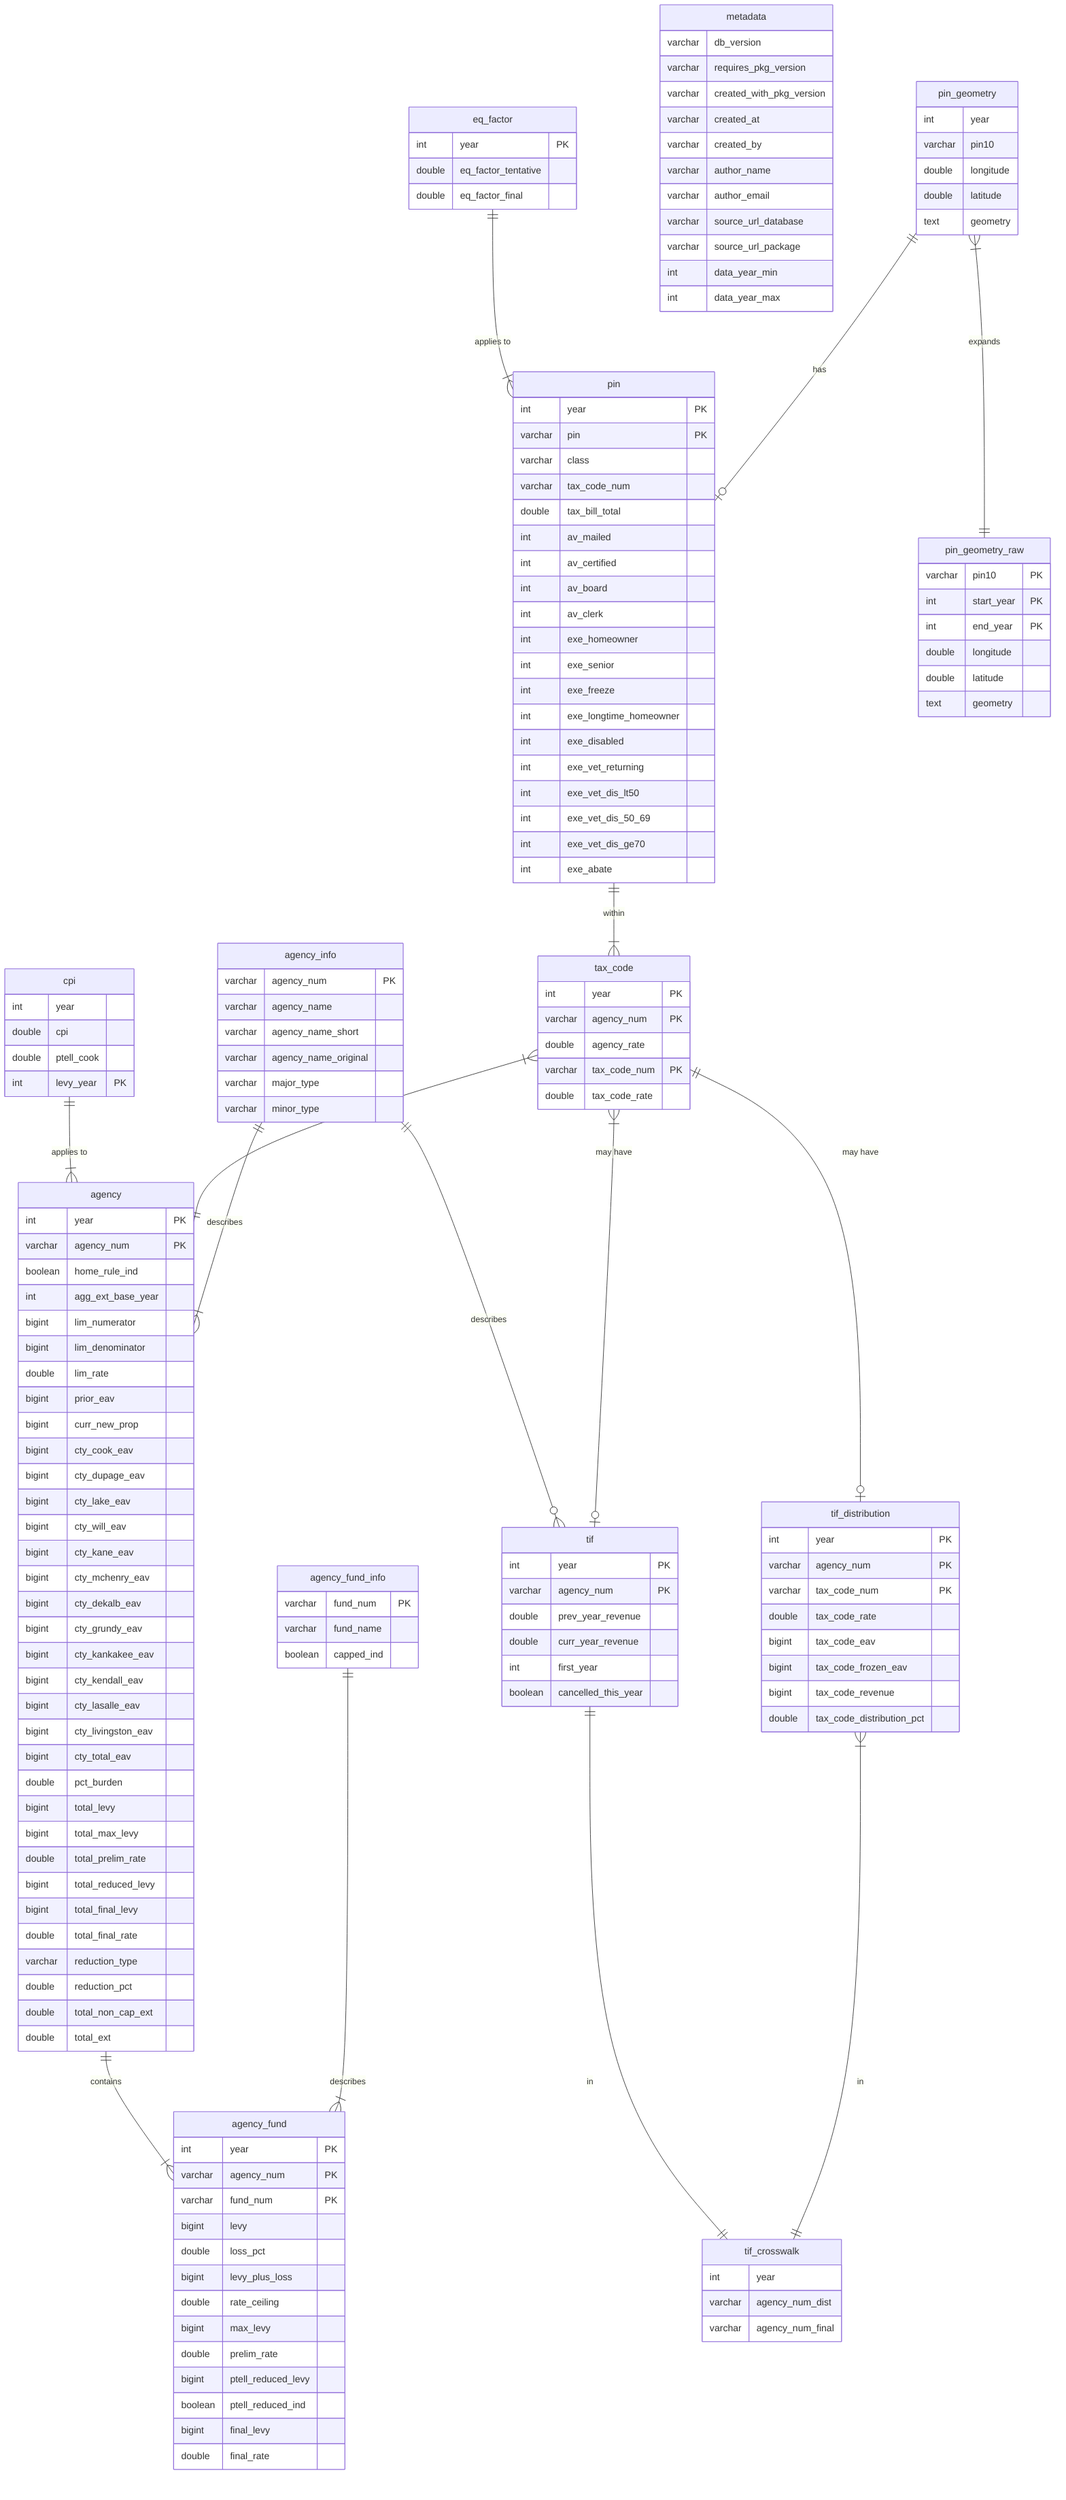 erDiagram

  agency {
    int     year              PK
    varchar agency_num        PK
    boolean home_rule_ind
    int     agg_ext_base_year
    bigint  lim_numerator
    bigint  lim_denominator
    double  lim_rate
    bigint  prior_eav
    bigint  curr_new_prop
    bigint  cty_cook_eav
    bigint  cty_dupage_eav
    bigint  cty_lake_eav
    bigint  cty_will_eav
    bigint  cty_kane_eav
    bigint  cty_mchenry_eav
    bigint  cty_dekalb_eav
    bigint  cty_grundy_eav
    bigint  cty_kankakee_eav
    bigint  cty_kendall_eav
    bigint  cty_lasalle_eav
    bigint  cty_livingston_eav
    bigint  cty_total_eav
    double  pct_burden
    bigint  total_levy
    bigint  total_max_levy
    double  total_prelim_rate
    bigint  total_reduced_levy
    bigint  total_final_levy
    double  total_final_rate
    varchar reduction_type
    double  reduction_pct
    double  total_non_cap_ext
    double  total_ext
  }

  agency_info {
    varchar agency_num         PK
    varchar agency_name
    varchar agency_name_short
    varchar agency_name_original
    varchar major_type
    varchar minor_type
  }

  agency_fund {
    int     year               PK
    varchar agency_num         PK
    varchar fund_num           PK
    bigint  levy
    double  loss_pct
    bigint  levy_plus_loss
    double  rate_ceiling
    bigint  max_levy
    double  prelim_rate
    bigint  ptell_reduced_levy
    boolean ptell_reduced_ind
    bigint  final_levy
    double  final_rate
  }

  agency_fund_info {
    varchar fund_num           PK
    varchar fund_name
    boolean capped_ind
  }

  cpi {
    int     year
    double  cpi
    double  ptell_cook
    int     levy_year          PK
  }

  eq_factor {
    int     year               PK
    double  eq_factor_tentative
    double  eq_factor_final
  }

  metadata {
    varchar db_version
    varchar requires_pkg_version
    varchar created_with_pkg_version
    varchar created_at
    varchar created_by
    varchar author_name
    varchar author_email
    varchar source_url_database
    varchar source_url_package
    int     data_year_min
    int     data_year_max
  }

  pin {
    int     year               PK
    varchar pin                PK
    varchar class
    varchar tax_code_num
    double  tax_bill_total
    int     av_mailed
    int     av_certified
    int     av_board
    int     av_clerk
    int     exe_homeowner
    int     exe_senior
    int     exe_freeze
    int     exe_longtime_homeowner
    int     exe_disabled
    int     exe_vet_returning
    int     exe_vet_dis_lt50
    int     exe_vet_dis_50_69
    int     exe_vet_dis_ge70
    int     exe_abate
  }

  pin_geometry {
    int     year
    varchar pin10
    double  longitude
    double  latitude
    text    geometry
  }

  pin_geometry_raw {
    varchar pin10              PK
    int     start_year         PK
    int     end_year           PK
    double  longitude
    double  latitude
    text    geometry
  }

  tax_code {
    int     year               PK
    varchar agency_num         PK
    double  agency_rate
    varchar tax_code_num       PK
    double  tax_code_rate
  }

  tif {
    int     year               PK
    varchar agency_num         PK
    double  prev_year_revenue
    double  curr_year_revenue
    int     first_year
    boolean cancelled_this_year
  }

  tif_crosswalk {
    int     year
    varchar agency_num_dist
    varchar agency_num_final
  }

  tif_distribution {
    int     year               PK
    varchar agency_num         PK
    varchar tax_code_num       PK
    double  tax_code_rate
    bigint  tax_code_eav
    bigint  tax_code_frozen_eav
    bigint  tax_code_revenue
    double  tax_code_distribution_pct
  }

  eq_factor ||--|{ pin : "applies to"
  pin ||--|{ tax_code : "within"
  cpi ||--|{ agency : "applies to"
  tax_code }|--|| agency : "has"
  tax_code ||--o| tif_distribution : "may have"
  agency ||--|{ agency_fund : "contains"
  agency_info ||--|{ agency : "describes"
  agency_fund_info ||--|{ agency_fund : "describes"
  tif ||--|| tif_crosswalk : "in"
  tif_distribution }|--|| tif_crosswalk : "in"
  agency_info ||--o{ tif: "describes"
  tax_code }|--o| tif : "may have"
  pin_geometry ||--o| pin : "has"
  pin_geometry }|--|| pin_geometry_raw : "expands"